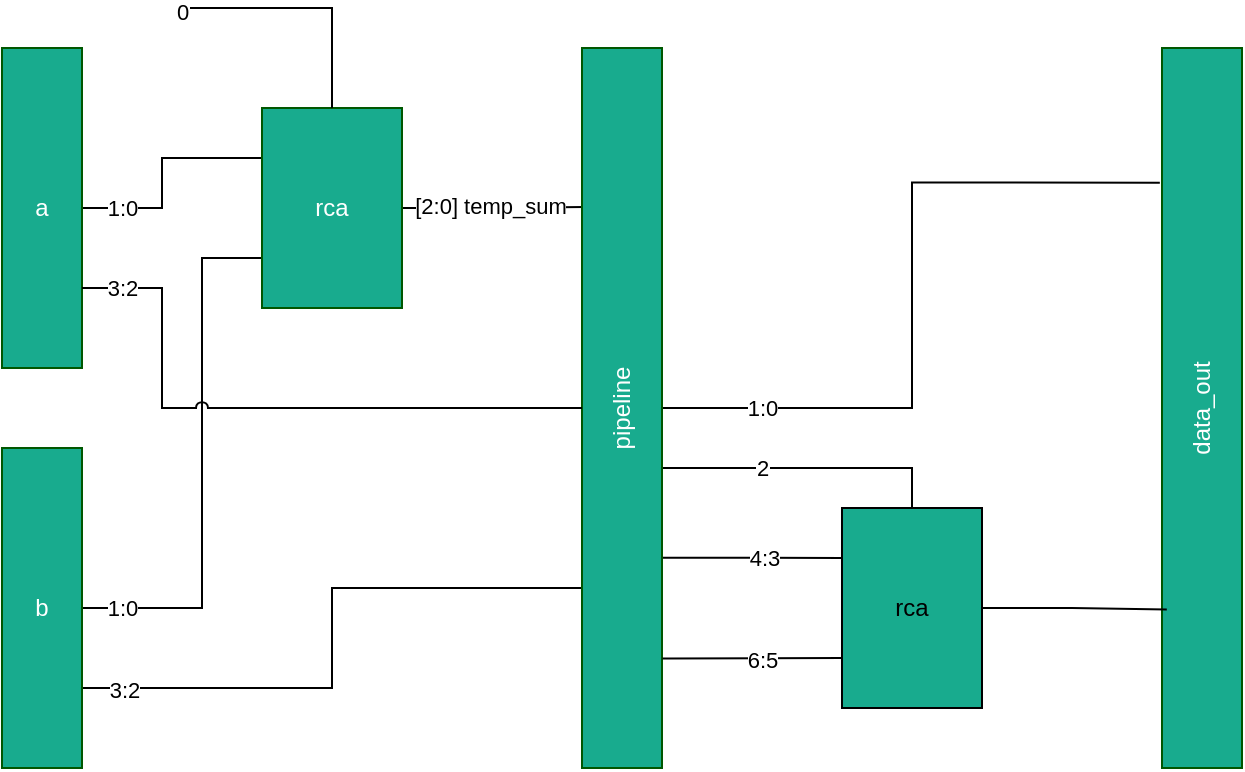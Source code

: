 <mxfile version="21.2.8" type="device">
  <diagram name="Page-1" id="W6xFKj43woZFAowmuFLK">
    <mxGraphModel dx="1242" dy="878" grid="1" gridSize="10" guides="1" tooltips="1" connect="1" arrows="1" fold="1" page="1" pageScale="1" pageWidth="827" pageHeight="1169" math="0" shadow="0">
      <root>
        <mxCell id="0" />
        <mxCell id="1" parent="0" />
        <mxCell id="6ldCoq-IoHppi6O5JG4k-4" style="edgeStyle=orthogonalEdgeStyle;rounded=0;orthogonalLoop=1;jettySize=auto;html=1;exitX=1;exitY=0.5;exitDx=0;exitDy=0;entryX=0;entryY=0.25;entryDx=0;entryDy=0;endArrow=none;endFill=0;" parent="1" source="6ldCoq-IoHppi6O5JG4k-1" target="6ldCoq-IoHppi6O5JG4k-3" edge="1">
          <mxGeometry relative="1" as="geometry">
            <Array as="points">
              <mxPoint x="184" y="305" />
              <mxPoint x="184" y="280" />
            </Array>
          </mxGeometry>
        </mxCell>
        <mxCell id="6ldCoq-IoHppi6O5JG4k-6" value="1:0" style="edgeLabel;html=1;align=center;verticalAlign=middle;resizable=0;points=[];" parent="6ldCoq-IoHppi6O5JG4k-4" vertex="1" connectable="0">
          <mxGeometry x="0.384" y="-1" relative="1" as="geometry">
            <mxPoint x="-35" y="24" as="offset" />
          </mxGeometry>
        </mxCell>
        <mxCell id="6ldCoq-IoHppi6O5JG4k-1" value="a" style="rounded=0;whiteSpace=wrap;html=1;fillColor=#18AB8E;fontColor=#ffffff;strokeColor=#005700;" parent="1" vertex="1">
          <mxGeometry x="104" y="225" width="40" height="160" as="geometry" />
        </mxCell>
        <mxCell id="6ldCoq-IoHppi6O5JG4k-5" style="edgeStyle=orthogonalEdgeStyle;rounded=0;orthogonalLoop=1;jettySize=auto;html=1;entryX=0;entryY=0.75;entryDx=0;entryDy=0;endArrow=none;endFill=0;" parent="1" source="6ldCoq-IoHppi6O5JG4k-2" target="6ldCoq-IoHppi6O5JG4k-3" edge="1">
          <mxGeometry relative="1" as="geometry">
            <Array as="points">
              <mxPoint x="204" y="505" />
              <mxPoint x="204" y="330" />
            </Array>
          </mxGeometry>
        </mxCell>
        <mxCell id="6ldCoq-IoHppi6O5JG4k-7" value="1:0" style="edgeLabel;html=1;align=center;verticalAlign=middle;resizable=0;points=[];" parent="6ldCoq-IoHppi6O5JG4k-5" vertex="1" connectable="0">
          <mxGeometry x="0.788" y="1" relative="1" as="geometry">
            <mxPoint x="-42" y="176" as="offset" />
          </mxGeometry>
        </mxCell>
        <mxCell id="6ldCoq-IoHppi6O5JG4k-14" style="edgeStyle=orthogonalEdgeStyle;rounded=0;orthogonalLoop=1;jettySize=auto;html=1;entryX=0;entryY=0.75;entryDx=0;entryDy=0;endArrow=none;endFill=0;" parent="1" source="6ldCoq-IoHppi6O5JG4k-2" target="6ldCoq-IoHppi6O5JG4k-8" edge="1">
          <mxGeometry relative="1" as="geometry">
            <Array as="points">
              <mxPoint x="269" y="545" />
              <mxPoint x="269" y="495" />
            </Array>
          </mxGeometry>
        </mxCell>
        <mxCell id="6ldCoq-IoHppi6O5JG4k-15" value="3:2" style="edgeLabel;html=1;align=center;verticalAlign=middle;resizable=0;points=[];" parent="6ldCoq-IoHppi6O5JG4k-14" vertex="1" connectable="0">
          <mxGeometry x="-0.784" y="-1" relative="1" as="geometry">
            <mxPoint x="-12" as="offset" />
          </mxGeometry>
        </mxCell>
        <mxCell id="6ldCoq-IoHppi6O5JG4k-2" value="b" style="rounded=0;whiteSpace=wrap;html=1;fillColor=#18AB8E;fontColor=#ffffff;strokeColor=#005700;" parent="1" vertex="1">
          <mxGeometry x="104" y="425" width="40" height="160" as="geometry" />
        </mxCell>
        <mxCell id="6ldCoq-IoHppi6O5JG4k-9" style="edgeStyle=orthogonalEdgeStyle;rounded=0;orthogonalLoop=1;jettySize=auto;html=1;entryX=0.038;entryY=0.221;entryDx=0;entryDy=0;entryPerimeter=0;endArrow=none;endFill=0;" parent="1" source="6ldCoq-IoHppi6O5JG4k-3" target="6ldCoq-IoHppi6O5JG4k-8" edge="1">
          <mxGeometry relative="1" as="geometry" />
        </mxCell>
        <mxCell id="6ldCoq-IoHppi6O5JG4k-11" value="[2:0] temp_sum" style="edgeLabel;html=1;align=center;verticalAlign=middle;resizable=0;points=[];" parent="6ldCoq-IoHppi6O5JG4k-9" vertex="1" connectable="0">
          <mxGeometry x="-0.012" y="1" relative="1" as="geometry">
            <mxPoint x="-1" as="offset" />
          </mxGeometry>
        </mxCell>
        <mxCell id="6ldCoq-IoHppi6O5JG4k-3" value="rca" style="rounded=0;whiteSpace=wrap;html=1;fillColor=#18AB8E;fontColor=#ffffff;strokeColor=#005700;" parent="1" vertex="1">
          <mxGeometry x="234" y="255" width="70" height="100" as="geometry" />
        </mxCell>
        <mxCell id="6ldCoq-IoHppi6O5JG4k-18" style="edgeStyle=orthogonalEdgeStyle;rounded=0;orthogonalLoop=1;jettySize=auto;html=1;entryX=-0.027;entryY=0.187;entryDx=0;entryDy=0;entryPerimeter=0;endArrow=none;endFill=0;" parent="1" source="6ldCoq-IoHppi6O5JG4k-8" target="6ldCoq-IoHppi6O5JG4k-16" edge="1">
          <mxGeometry relative="1" as="geometry" />
        </mxCell>
        <mxCell id="6ldCoq-IoHppi6O5JG4k-22" value="1:0" style="edgeLabel;html=1;align=center;verticalAlign=middle;resizable=0;points=[];" parent="6ldCoq-IoHppi6O5JG4k-18" vertex="1" connectable="0">
          <mxGeometry x="-0.756" y="1" relative="1" as="geometry">
            <mxPoint x="6" y="1" as="offset" />
          </mxGeometry>
        </mxCell>
        <mxCell id="6ldCoq-IoHppi6O5JG4k-20" style="edgeStyle=orthogonalEdgeStyle;rounded=0;orthogonalLoop=1;jettySize=auto;html=1;exitX=0.984;exitY=0.708;exitDx=0;exitDy=0;entryX=0;entryY=0.25;entryDx=0;entryDy=0;exitPerimeter=0;endArrow=none;endFill=0;" parent="1" source="6ldCoq-IoHppi6O5JG4k-8" target="6ldCoq-IoHppi6O5JG4k-17" edge="1">
          <mxGeometry relative="1" as="geometry">
            <Array as="points" />
          </mxGeometry>
        </mxCell>
        <mxCell id="6ldCoq-IoHppi6O5JG4k-24" value="4:3" style="edgeLabel;html=1;align=center;verticalAlign=middle;resizable=0;points=[];" parent="6ldCoq-IoHppi6O5JG4k-20" vertex="1" connectable="0">
          <mxGeometry x="-0.064" relative="1" as="geometry">
            <mxPoint x="9" as="offset" />
          </mxGeometry>
        </mxCell>
        <mxCell id="6ldCoq-IoHppi6O5JG4k-28" style="edgeStyle=orthogonalEdgeStyle;rounded=0;orthogonalLoop=1;jettySize=auto;html=1;entryX=0.5;entryY=0;entryDx=0;entryDy=0;endArrow=none;endFill=0;" parent="1" source="6ldCoq-IoHppi6O5JG4k-8" target="6ldCoq-IoHppi6O5JG4k-17" edge="1">
          <mxGeometry relative="1" as="geometry">
            <Array as="points">
              <mxPoint x="559" y="435" />
            </Array>
          </mxGeometry>
        </mxCell>
        <mxCell id="6ldCoq-IoHppi6O5JG4k-29" value="2" style="edgeLabel;html=1;align=center;verticalAlign=middle;resizable=0;points=[];" parent="6ldCoq-IoHppi6O5JG4k-28" vertex="1" connectable="0">
          <mxGeometry x="-0.004" relative="1" as="geometry">
            <mxPoint x="-22" as="offset" />
          </mxGeometry>
        </mxCell>
        <mxCell id="6ldCoq-IoHppi6O5JG4k-8" value="pipeline" style="rounded=0;whiteSpace=wrap;html=1;horizontal=0;fillColor=#18AB8E;fontColor=#ffffff;strokeColor=#005700;" parent="1" vertex="1">
          <mxGeometry x="394" y="225" width="40" height="360" as="geometry" />
        </mxCell>
        <mxCell id="6ldCoq-IoHppi6O5JG4k-12" value="3:2" style="edgeStyle=orthogonalEdgeStyle;rounded=0;orthogonalLoop=1;jettySize=auto;html=1;exitX=1;exitY=0.75;exitDx=0;exitDy=0;entryX=0;entryY=0.5;entryDx=0;entryDy=0;jumpStyle=arc;endArrow=none;endFill=0;" parent="1" source="6ldCoq-IoHppi6O5JG4k-1" target="6ldCoq-IoHppi6O5JG4k-8" edge="1">
          <mxGeometry x="-0.871" relative="1" as="geometry">
            <Array as="points">
              <mxPoint x="184" y="345" />
              <mxPoint x="184" y="405" />
            </Array>
            <mxPoint as="offset" />
          </mxGeometry>
        </mxCell>
        <mxCell id="6ldCoq-IoHppi6O5JG4k-16" value="data_out" style="rounded=0;whiteSpace=wrap;html=1;horizontal=0;fillColor=#18AB8E;fontColor=#ffffff;strokeColor=#005700;" parent="1" vertex="1">
          <mxGeometry x="684" y="225" width="40" height="360" as="geometry" />
        </mxCell>
        <mxCell id="6ldCoq-IoHppi6O5JG4k-19" style="edgeStyle=orthogonalEdgeStyle;rounded=0;orthogonalLoop=1;jettySize=auto;html=1;entryX=0.06;entryY=0.78;entryDx=0;entryDy=0;entryPerimeter=0;endArrow=none;endFill=0;" parent="1" source="6ldCoq-IoHppi6O5JG4k-17" target="6ldCoq-IoHppi6O5JG4k-16" edge="1">
          <mxGeometry relative="1" as="geometry" />
        </mxCell>
        <mxCell id="6ldCoq-IoHppi6O5JG4k-17" value="rca" style="rounded=0;whiteSpace=wrap;html=1;fillColor=#18AB8E;" parent="1" vertex="1">
          <mxGeometry x="524" y="455" width="70" height="100" as="geometry" />
        </mxCell>
        <mxCell id="6ldCoq-IoHppi6O5JG4k-21" style="edgeStyle=orthogonalEdgeStyle;rounded=0;orthogonalLoop=1;jettySize=auto;html=1;exitX=1.007;exitY=0.848;exitDx=0;exitDy=0;entryX=0;entryY=0.75;entryDx=0;entryDy=0;exitPerimeter=0;endArrow=none;endFill=0;" parent="1" source="6ldCoq-IoHppi6O5JG4k-8" target="6ldCoq-IoHppi6O5JG4k-17" edge="1">
          <mxGeometry relative="1" as="geometry">
            <mxPoint x="443" y="490" as="sourcePoint" />
            <mxPoint x="534" y="490" as="targetPoint" />
            <Array as="points">
              <mxPoint x="437" y="530" />
            </Array>
          </mxGeometry>
        </mxCell>
        <mxCell id="6ldCoq-IoHppi6O5JG4k-23" value="6:5" style="edgeLabel;html=1;align=center;verticalAlign=middle;resizable=0;points=[];" parent="6ldCoq-IoHppi6O5JG4k-21" vertex="1" connectable="0">
          <mxGeometry x="-0.123" y="-1" relative="1" as="geometry">
            <mxPoint x="10" as="offset" />
          </mxGeometry>
        </mxCell>
        <mxCell id="6ldCoq-IoHppi6O5JG4k-25" style="edgeStyle=orthogonalEdgeStyle;rounded=0;orthogonalLoop=1;jettySize=auto;html=1;entryX=0.5;entryY=0;entryDx=0;entryDy=0;endArrow=none;endFill=0;" parent="1" target="6ldCoq-IoHppi6O5JG4k-3" edge="1">
          <mxGeometry relative="1" as="geometry">
            <mxPoint x="194" y="205" as="sourcePoint" />
            <mxPoint x="274" y="225" as="targetPoint" />
            <Array as="points">
              <mxPoint x="269" y="205" />
            </Array>
          </mxGeometry>
        </mxCell>
        <mxCell id="6ldCoq-IoHppi6O5JG4k-27" value="0" style="edgeLabel;html=1;align=center;verticalAlign=middle;resizable=0;points=[];" parent="6ldCoq-IoHppi6O5JG4k-25" vertex="1" connectable="0">
          <mxGeometry x="-0.698" y="-2" relative="1" as="geometry">
            <mxPoint x="-19" as="offset" />
          </mxGeometry>
        </mxCell>
      </root>
    </mxGraphModel>
  </diagram>
</mxfile>
